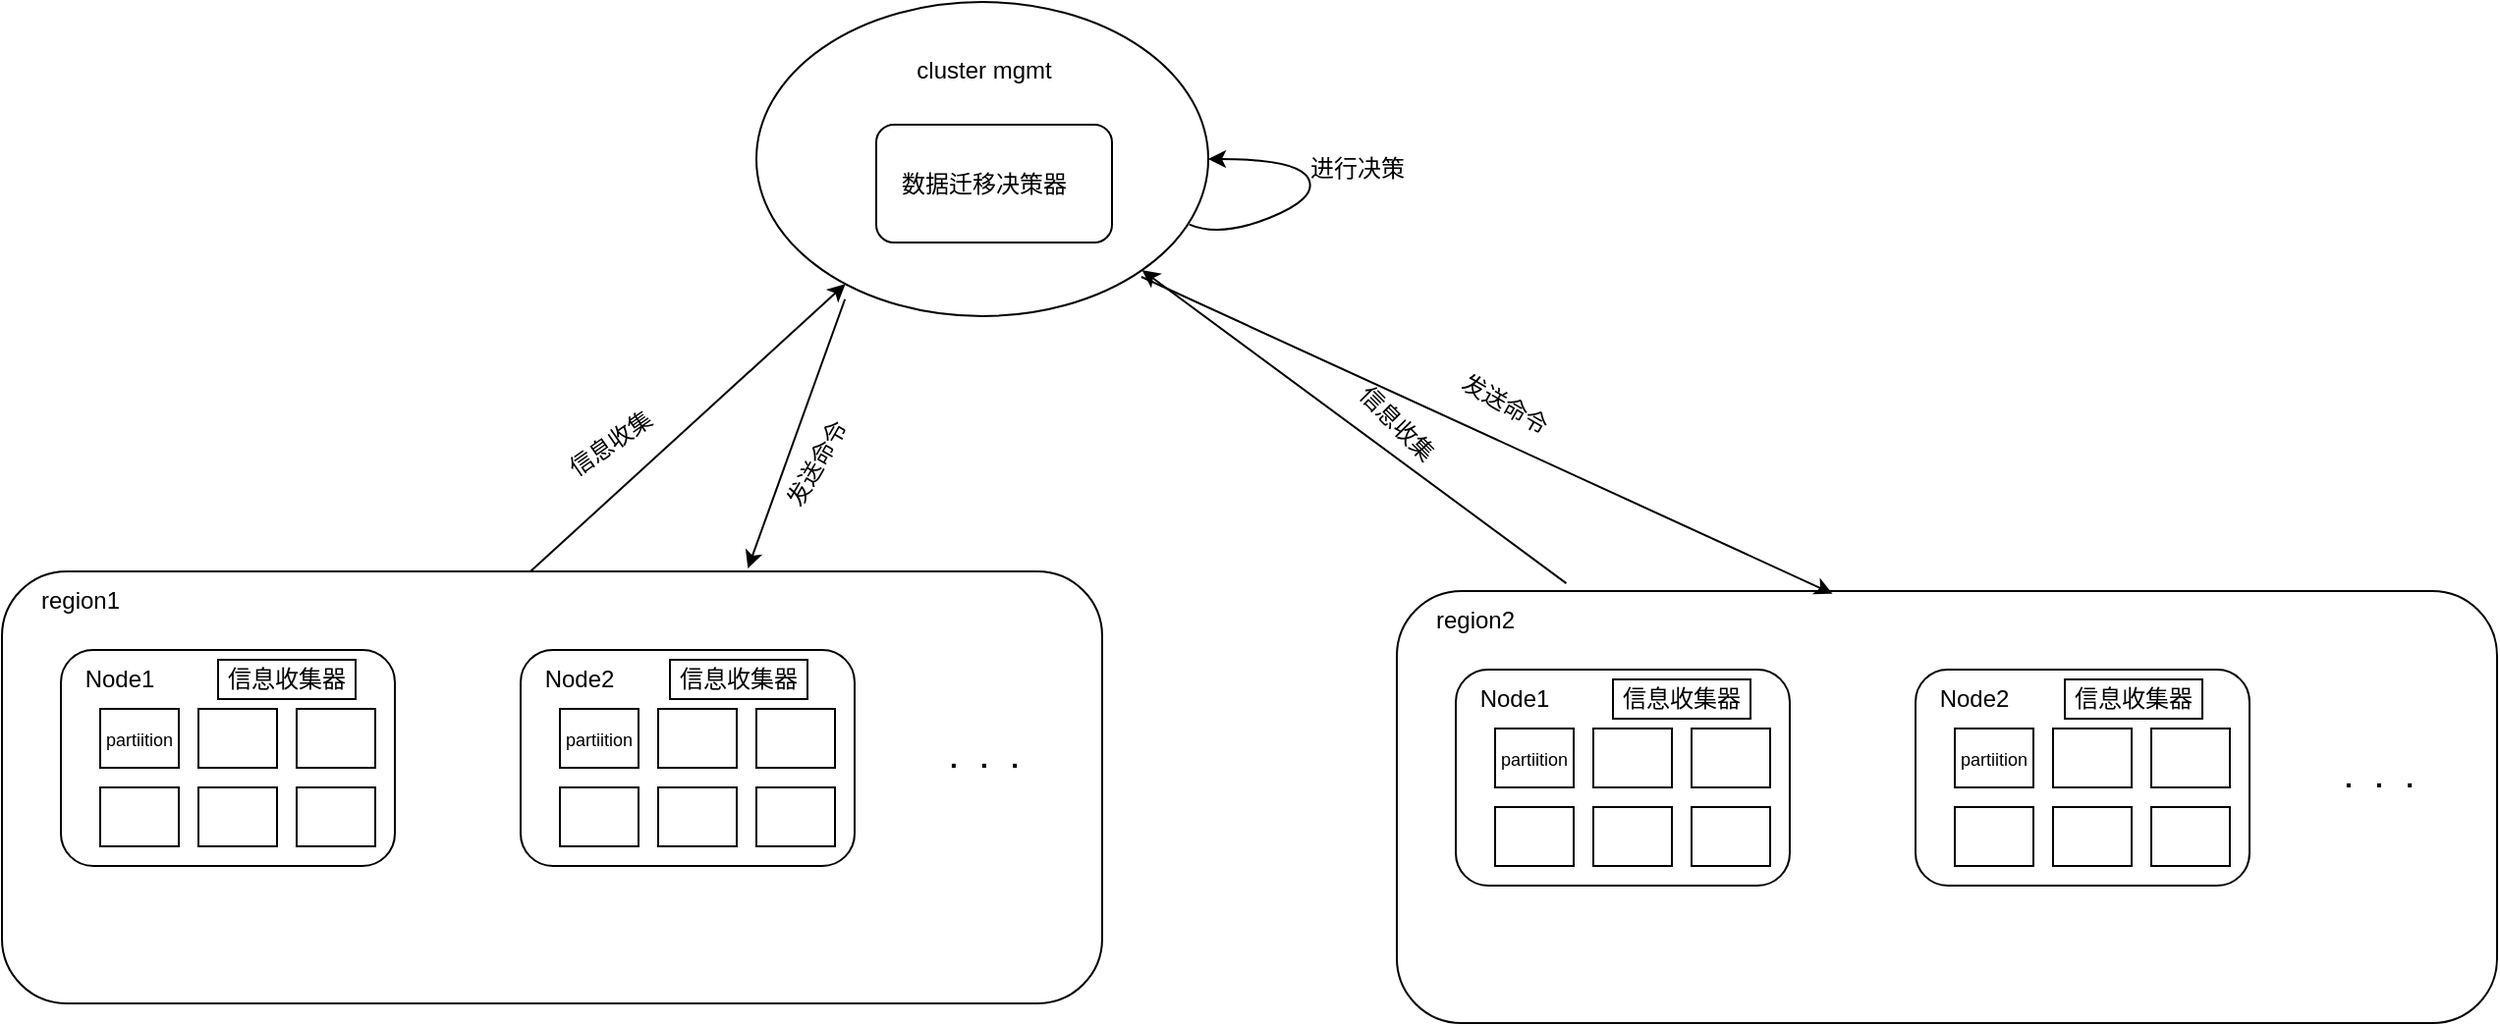 <mxfile version="21.4.0" type="github">
  <diagram name="第 1 页" id="wyud56oGUguUk-u3dwBo">
    <mxGraphModel dx="1457" dy="847" grid="1" gridSize="10" guides="1" tooltips="1" connect="1" arrows="1" fold="1" page="1" pageScale="1" pageWidth="3300" pageHeight="4681" math="0" shadow="0">
      <root>
        <mxCell id="0" />
        <mxCell id="1" parent="0" />
        <mxCell id="03DIohu5uTfENDP-RpDd-27" value="" style="rounded=1;whiteSpace=wrap;html=1;fillColor=none;align=center;strokeWidth=1;" vertex="1" parent="1">
          <mxGeometry x="90" y="600" width="560" height="220" as="geometry" />
        </mxCell>
        <mxCell id="03DIohu5uTfENDP-RpDd-28" value="region1" style="text;html=1;strokeColor=none;fillColor=none;align=center;verticalAlign=middle;whiteSpace=wrap;rounded=0;strokeWidth=1;" vertex="1" parent="1">
          <mxGeometry x="100" y="600" width="60" height="30" as="geometry" />
        </mxCell>
        <mxCell id="03DIohu5uTfENDP-RpDd-29" value="" style="rounded=1;whiteSpace=wrap;html=1;fillColor=none;strokeWidth=1;" vertex="1" parent="1">
          <mxGeometry x="120" y="640" width="170" height="110" as="geometry" />
        </mxCell>
        <mxCell id="03DIohu5uTfENDP-RpDd-30" value="Node1" style="text;html=1;strokeColor=none;fillColor=none;align=center;verticalAlign=middle;whiteSpace=wrap;rounded=0;strokeWidth=1;" vertex="1" parent="1">
          <mxGeometry x="120" y="640" width="60" height="30" as="geometry" />
        </mxCell>
        <mxCell id="03DIohu5uTfENDP-RpDd-31" value="" style="rounded=0;whiteSpace=wrap;html=1;strokeWidth=1;" vertex="1" parent="1">
          <mxGeometry x="140" y="670" width="40" height="30" as="geometry" />
        </mxCell>
        <mxCell id="03DIohu5uTfENDP-RpDd-32" value="" style="rounded=0;whiteSpace=wrap;html=1;strokeWidth=1;" vertex="1" parent="1">
          <mxGeometry x="190" y="670" width="40" height="30" as="geometry" />
        </mxCell>
        <mxCell id="03DIohu5uTfENDP-RpDd-33" value="" style="rounded=0;whiteSpace=wrap;html=1;strokeWidth=1;" vertex="1" parent="1">
          <mxGeometry x="140" y="710" width="40" height="30" as="geometry" />
        </mxCell>
        <mxCell id="03DIohu5uTfENDP-RpDd-34" value="" style="rounded=0;whiteSpace=wrap;html=1;strokeWidth=1;" vertex="1" parent="1">
          <mxGeometry x="190" y="710" width="40" height="30" as="geometry" />
        </mxCell>
        <mxCell id="03DIohu5uTfENDP-RpDd-35" value="" style="rounded=0;whiteSpace=wrap;html=1;strokeWidth=1;" vertex="1" parent="1">
          <mxGeometry x="240" y="670" width="40" height="30" as="geometry" />
        </mxCell>
        <mxCell id="03DIohu5uTfENDP-RpDd-36" value="" style="rounded=0;whiteSpace=wrap;html=1;strokeWidth=1;" vertex="1" parent="1">
          <mxGeometry x="240" y="710" width="40" height="30" as="geometry" />
        </mxCell>
        <mxCell id="03DIohu5uTfENDP-RpDd-37" value="&lt;font style=&quot;font-size: 9px;&quot;&gt;partiition&lt;/font&gt;" style="text;html=1;strokeColor=none;fillColor=none;align=center;verticalAlign=middle;whiteSpace=wrap;rounded=0;strokeWidth=1;" vertex="1" parent="1">
          <mxGeometry x="145" y="680" width="30" height="10" as="geometry" />
        </mxCell>
        <mxCell id="03DIohu5uTfENDP-RpDd-38" value="" style="rounded=1;whiteSpace=wrap;html=1;fillColor=none;strokeWidth=1;" vertex="1" parent="1">
          <mxGeometry x="354" y="640" width="170" height="110" as="geometry" />
        </mxCell>
        <mxCell id="03DIohu5uTfENDP-RpDd-39" value="Node2" style="text;html=1;strokeColor=none;fillColor=none;align=center;verticalAlign=middle;whiteSpace=wrap;rounded=0;strokeWidth=1;" vertex="1" parent="1">
          <mxGeometry x="354" y="640" width="60" height="30" as="geometry" />
        </mxCell>
        <mxCell id="03DIohu5uTfENDP-RpDd-40" value="" style="rounded=0;whiteSpace=wrap;html=1;strokeWidth=1;" vertex="1" parent="1">
          <mxGeometry x="374" y="670" width="40" height="30" as="geometry" />
        </mxCell>
        <mxCell id="03DIohu5uTfENDP-RpDd-41" value="" style="rounded=0;whiteSpace=wrap;html=1;strokeWidth=1;" vertex="1" parent="1">
          <mxGeometry x="424" y="670" width="40" height="30" as="geometry" />
        </mxCell>
        <mxCell id="03DIohu5uTfENDP-RpDd-42" value="" style="rounded=0;whiteSpace=wrap;html=1;strokeWidth=1;" vertex="1" parent="1">
          <mxGeometry x="374" y="710" width="40" height="30" as="geometry" />
        </mxCell>
        <mxCell id="03DIohu5uTfENDP-RpDd-43" value="" style="rounded=0;whiteSpace=wrap;html=1;strokeWidth=1;" vertex="1" parent="1">
          <mxGeometry x="424" y="710" width="40" height="30" as="geometry" />
        </mxCell>
        <mxCell id="03DIohu5uTfENDP-RpDd-44" value="" style="rounded=0;whiteSpace=wrap;html=1;strokeWidth=1;" vertex="1" parent="1">
          <mxGeometry x="474" y="670" width="40" height="30" as="geometry" />
        </mxCell>
        <mxCell id="03DIohu5uTfENDP-RpDd-45" value="" style="rounded=0;whiteSpace=wrap;html=1;strokeWidth=1;" vertex="1" parent="1">
          <mxGeometry x="474" y="710" width="40" height="30" as="geometry" />
        </mxCell>
        <mxCell id="03DIohu5uTfENDP-RpDd-46" value="&lt;font style=&quot;font-size: 9px;&quot;&gt;partiition&lt;/font&gt;" style="text;html=1;strokeColor=none;fillColor=none;align=center;verticalAlign=middle;whiteSpace=wrap;rounded=0;strokeWidth=1;" vertex="1" parent="1">
          <mxGeometry x="379" y="680" width="30" height="10" as="geometry" />
        </mxCell>
        <mxCell id="03DIohu5uTfENDP-RpDd-47" value="&lt;b&gt;&lt;font style=&quot;font-size: 14px;&quot;&gt;.&amp;nbsp; &amp;nbsp;.&amp;nbsp; &amp;nbsp;.&lt;/font&gt;&lt;/b&gt;" style="text;html=1;strokeColor=none;fillColor=none;align=center;verticalAlign=middle;whiteSpace=wrap;rounded=0;" vertex="1" parent="1">
          <mxGeometry x="560" y="680" width="60" height="30" as="geometry" />
        </mxCell>
        <mxCell id="03DIohu5uTfENDP-RpDd-48" value="信息收集器" style="rounded=0;whiteSpace=wrap;html=1;" vertex="1" parent="1">
          <mxGeometry x="200" y="645" width="70" height="20" as="geometry" />
        </mxCell>
        <mxCell id="03DIohu5uTfENDP-RpDd-49" value="信息收集器" style="rounded=0;whiteSpace=wrap;html=1;" vertex="1" parent="1">
          <mxGeometry x="430" y="645" width="70" height="20" as="geometry" />
        </mxCell>
        <mxCell id="03DIohu5uTfENDP-RpDd-50" value="" style="ellipse;whiteSpace=wrap;html=1;fillColor=none;" vertex="1" parent="1">
          <mxGeometry x="474" y="310" width="230" height="160" as="geometry" />
        </mxCell>
        <mxCell id="03DIohu5uTfENDP-RpDd-51" value="cluster mgmt" style="text;html=1;strokeColor=none;fillColor=none;align=center;verticalAlign=middle;whiteSpace=wrap;rounded=0;" vertex="1" parent="1">
          <mxGeometry x="532" y="330" width="116" height="30" as="geometry" />
        </mxCell>
        <mxCell id="03DIohu5uTfENDP-RpDd-52" value="数据迁移决策器" style="text;html=1;strokeColor=none;fillColor=none;align=center;verticalAlign=middle;whiteSpace=wrap;rounded=0;" vertex="1" parent="1">
          <mxGeometry x="540" y="380" width="100" height="45" as="geometry" />
        </mxCell>
        <mxCell id="03DIohu5uTfENDP-RpDd-53" value="" style="rounded=1;whiteSpace=wrap;html=1;fillColor=none;align=center;strokeWidth=1;" vertex="1" parent="1">
          <mxGeometry x="800" y="610" width="560" height="220" as="geometry" />
        </mxCell>
        <mxCell id="03DIohu5uTfENDP-RpDd-54" value="region2" style="text;html=1;strokeColor=none;fillColor=none;align=center;verticalAlign=middle;whiteSpace=wrap;rounded=0;strokeWidth=1;" vertex="1" parent="1">
          <mxGeometry x="810" y="610" width="60" height="30" as="geometry" />
        </mxCell>
        <mxCell id="03DIohu5uTfENDP-RpDd-55" value="" style="rounded=1;whiteSpace=wrap;html=1;fillColor=none;strokeWidth=1;" vertex="1" parent="1">
          <mxGeometry x="830" y="650" width="170" height="110" as="geometry" />
        </mxCell>
        <mxCell id="03DIohu5uTfENDP-RpDd-56" value="Node1" style="text;html=1;strokeColor=none;fillColor=none;align=center;verticalAlign=middle;whiteSpace=wrap;rounded=0;strokeWidth=1;" vertex="1" parent="1">
          <mxGeometry x="830" y="650" width="60" height="30" as="geometry" />
        </mxCell>
        <mxCell id="03DIohu5uTfENDP-RpDd-57" value="" style="rounded=0;whiteSpace=wrap;html=1;strokeWidth=1;" vertex="1" parent="1">
          <mxGeometry x="850" y="680" width="40" height="30" as="geometry" />
        </mxCell>
        <mxCell id="03DIohu5uTfENDP-RpDd-58" value="" style="rounded=0;whiteSpace=wrap;html=1;strokeWidth=1;" vertex="1" parent="1">
          <mxGeometry x="900" y="680" width="40" height="30" as="geometry" />
        </mxCell>
        <mxCell id="03DIohu5uTfENDP-RpDd-59" value="" style="rounded=0;whiteSpace=wrap;html=1;strokeWidth=1;" vertex="1" parent="1">
          <mxGeometry x="850" y="720" width="40" height="30" as="geometry" />
        </mxCell>
        <mxCell id="03DIohu5uTfENDP-RpDd-60" value="" style="rounded=0;whiteSpace=wrap;html=1;strokeWidth=1;" vertex="1" parent="1">
          <mxGeometry x="900" y="720" width="40" height="30" as="geometry" />
        </mxCell>
        <mxCell id="03DIohu5uTfENDP-RpDd-61" value="" style="rounded=0;whiteSpace=wrap;html=1;strokeWidth=1;" vertex="1" parent="1">
          <mxGeometry x="950" y="680" width="40" height="30" as="geometry" />
        </mxCell>
        <mxCell id="03DIohu5uTfENDP-RpDd-62" value="" style="rounded=0;whiteSpace=wrap;html=1;strokeWidth=1;" vertex="1" parent="1">
          <mxGeometry x="950" y="720" width="40" height="30" as="geometry" />
        </mxCell>
        <mxCell id="03DIohu5uTfENDP-RpDd-63" value="&lt;font style=&quot;font-size: 9px;&quot;&gt;partiition&lt;/font&gt;" style="text;html=1;strokeColor=none;fillColor=none;align=center;verticalAlign=middle;whiteSpace=wrap;rounded=0;strokeWidth=1;" vertex="1" parent="1">
          <mxGeometry x="855" y="690" width="30" height="10" as="geometry" />
        </mxCell>
        <mxCell id="03DIohu5uTfENDP-RpDd-64" value="" style="rounded=1;whiteSpace=wrap;html=1;fillColor=none;strokeWidth=1;" vertex="1" parent="1">
          <mxGeometry x="1064" y="650" width="170" height="110" as="geometry" />
        </mxCell>
        <mxCell id="03DIohu5uTfENDP-RpDd-65" value="Node2" style="text;html=1;strokeColor=none;fillColor=none;align=center;verticalAlign=middle;whiteSpace=wrap;rounded=0;strokeWidth=1;" vertex="1" parent="1">
          <mxGeometry x="1064" y="650" width="60" height="30" as="geometry" />
        </mxCell>
        <mxCell id="03DIohu5uTfENDP-RpDd-66" value="" style="rounded=0;whiteSpace=wrap;html=1;strokeWidth=1;" vertex="1" parent="1">
          <mxGeometry x="1084" y="680" width="40" height="30" as="geometry" />
        </mxCell>
        <mxCell id="03DIohu5uTfENDP-RpDd-67" value="" style="rounded=0;whiteSpace=wrap;html=1;strokeWidth=1;" vertex="1" parent="1">
          <mxGeometry x="1134" y="680" width="40" height="30" as="geometry" />
        </mxCell>
        <mxCell id="03DIohu5uTfENDP-RpDd-68" value="" style="rounded=0;whiteSpace=wrap;html=1;strokeWidth=1;" vertex="1" parent="1">
          <mxGeometry x="1084" y="720" width="40" height="30" as="geometry" />
        </mxCell>
        <mxCell id="03DIohu5uTfENDP-RpDd-69" value="" style="rounded=0;whiteSpace=wrap;html=1;strokeWidth=1;" vertex="1" parent="1">
          <mxGeometry x="1134" y="720" width="40" height="30" as="geometry" />
        </mxCell>
        <mxCell id="03DIohu5uTfENDP-RpDd-70" value="" style="rounded=0;whiteSpace=wrap;html=1;strokeWidth=1;" vertex="1" parent="1">
          <mxGeometry x="1184" y="680" width="40" height="30" as="geometry" />
        </mxCell>
        <mxCell id="03DIohu5uTfENDP-RpDd-71" value="" style="rounded=0;whiteSpace=wrap;html=1;strokeWidth=1;" vertex="1" parent="1">
          <mxGeometry x="1184" y="720" width="40" height="30" as="geometry" />
        </mxCell>
        <mxCell id="03DIohu5uTfENDP-RpDd-72" value="&lt;font style=&quot;font-size: 9px;&quot;&gt;partiition&lt;/font&gt;" style="text;html=1;strokeColor=none;fillColor=none;align=center;verticalAlign=middle;whiteSpace=wrap;rounded=0;strokeWidth=1;" vertex="1" parent="1">
          <mxGeometry x="1089" y="690" width="30" height="10" as="geometry" />
        </mxCell>
        <mxCell id="03DIohu5uTfENDP-RpDd-73" value="&lt;b&gt;&lt;font style=&quot;font-size: 14px;&quot;&gt;.&amp;nbsp; &amp;nbsp;.&amp;nbsp; &amp;nbsp;.&lt;/font&gt;&lt;/b&gt;" style="text;html=1;strokeColor=none;fillColor=none;align=center;verticalAlign=middle;whiteSpace=wrap;rounded=0;" vertex="1" parent="1">
          <mxGeometry x="1270" y="690" width="60" height="30" as="geometry" />
        </mxCell>
        <mxCell id="03DIohu5uTfENDP-RpDd-74" value="信息收集器" style="rounded=0;whiteSpace=wrap;html=1;" vertex="1" parent="1">
          <mxGeometry x="910" y="655" width="70" height="20" as="geometry" />
        </mxCell>
        <mxCell id="03DIohu5uTfENDP-RpDd-75" value="信息收集器" style="rounded=0;whiteSpace=wrap;html=1;" vertex="1" parent="1">
          <mxGeometry x="1140" y="655" width="70" height="20" as="geometry" />
        </mxCell>
        <mxCell id="03DIohu5uTfENDP-RpDd-78" value="" style="endArrow=classic;html=1;rounded=0;" edge="1" parent="1" target="03DIohu5uTfENDP-RpDd-50">
          <mxGeometry width="50" height="50" relative="1" as="geometry">
            <mxPoint x="359" y="600" as="sourcePoint" />
            <mxPoint x="409" y="550" as="targetPoint" />
          </mxGeometry>
        </mxCell>
        <mxCell id="03DIohu5uTfENDP-RpDd-79" value="信息收集" style="text;html=1;strokeColor=none;fillColor=none;align=center;verticalAlign=middle;whiteSpace=wrap;rounded=0;rotation=-35;" vertex="1" parent="1">
          <mxGeometry x="370" y="520" width="60" height="30" as="geometry" />
        </mxCell>
        <mxCell id="03DIohu5uTfENDP-RpDd-80" value="" style="rounded=1;whiteSpace=wrap;html=1;fillColor=none;" vertex="1" parent="1">
          <mxGeometry x="535" y="372.5" width="120" height="60" as="geometry" />
        </mxCell>
        <mxCell id="03DIohu5uTfENDP-RpDd-83" value="" style="curved=1;endArrow=classic;html=1;rounded=0;exitX=0.958;exitY=0.708;exitDx=0;exitDy=0;exitPerimeter=0;" edge="1" parent="1" source="03DIohu5uTfENDP-RpDd-50" target="03DIohu5uTfENDP-RpDd-50">
          <mxGeometry width="50" height="50" relative="1" as="geometry">
            <mxPoint x="710" y="410" as="sourcePoint" />
            <mxPoint x="760" y="360" as="targetPoint" />
            <Array as="points">
              <mxPoint x="710" y="430" />
              <mxPoint x="760" y="410" />
              <mxPoint x="750" y="390" />
            </Array>
          </mxGeometry>
        </mxCell>
        <mxCell id="03DIohu5uTfENDP-RpDd-85" value="进行决策" style="text;strokeColor=none;fillColor=none;align=left;verticalAlign=middle;spacingLeft=4;spacingRight=4;overflow=hidden;points=[[0,0.5],[1,0.5]];portConstraint=eastwest;rotatable=0;whiteSpace=wrap;html=1;" vertex="1" parent="1">
          <mxGeometry x="750" y="380" width="80" height="30" as="geometry" />
        </mxCell>
        <mxCell id="03DIohu5uTfENDP-RpDd-86" value="" style="endArrow=classic;html=1;rounded=0;entryX=1;entryY=1;entryDx=0;entryDy=0;exitX=0.154;exitY=-0.018;exitDx=0;exitDy=0;exitPerimeter=0;" edge="1" parent="1" source="03DIohu5uTfENDP-RpDd-53" target="03DIohu5uTfENDP-RpDd-50">
          <mxGeometry width="50" height="50" relative="1" as="geometry">
            <mxPoint x="820" y="626" as="sourcePoint" />
            <mxPoint x="980" y="480" as="targetPoint" />
          </mxGeometry>
        </mxCell>
        <mxCell id="03DIohu5uTfENDP-RpDd-87" value="信息收集" style="text;html=1;strokeColor=none;fillColor=none;align=center;verticalAlign=middle;whiteSpace=wrap;rounded=0;rotation=45;" vertex="1" parent="1">
          <mxGeometry x="770" y="510" width="60" height="30" as="geometry" />
        </mxCell>
        <mxCell id="03DIohu5uTfENDP-RpDd-90" value="" style="endArrow=classic;html=1;rounded=0;entryX=0.678;entryY=-0.007;entryDx=0;entryDy=0;entryPerimeter=0;exitX=0.196;exitY=0.946;exitDx=0;exitDy=0;exitPerimeter=0;" edge="1" parent="1" source="03DIohu5uTfENDP-RpDd-50" target="03DIohu5uTfENDP-RpDd-27">
          <mxGeometry width="50" height="50" relative="1" as="geometry">
            <mxPoint x="720" y="580" as="sourcePoint" />
            <mxPoint x="770" y="530" as="targetPoint" />
          </mxGeometry>
        </mxCell>
        <mxCell id="03DIohu5uTfENDP-RpDd-91" value="" style="endArrow=classic;html=1;rounded=0;entryX=0.396;entryY=0.006;entryDx=0;entryDy=0;entryPerimeter=0;" edge="1" parent="1" target="03DIohu5uTfENDP-RpDd-53">
          <mxGeometry width="50" height="50" relative="1" as="geometry">
            <mxPoint x="670" y="450" as="sourcePoint" />
            <mxPoint x="480" y="608" as="targetPoint" />
          </mxGeometry>
        </mxCell>
        <mxCell id="03DIohu5uTfENDP-RpDd-92" value="发送命令" style="text;html=1;strokeColor=none;fillColor=none;align=center;verticalAlign=middle;whiteSpace=wrap;rounded=0;rotation=-60;" vertex="1" parent="1">
          <mxGeometry x="475" y="530" width="60" height="30" as="geometry" />
        </mxCell>
        <mxCell id="03DIohu5uTfENDP-RpDd-93" value="发送命令" style="text;html=1;strokeColor=none;fillColor=none;align=center;verticalAlign=middle;whiteSpace=wrap;rounded=0;rotation=30;" vertex="1" parent="1">
          <mxGeometry x="825" y="500" width="60" height="30" as="geometry" />
        </mxCell>
      </root>
    </mxGraphModel>
  </diagram>
</mxfile>

